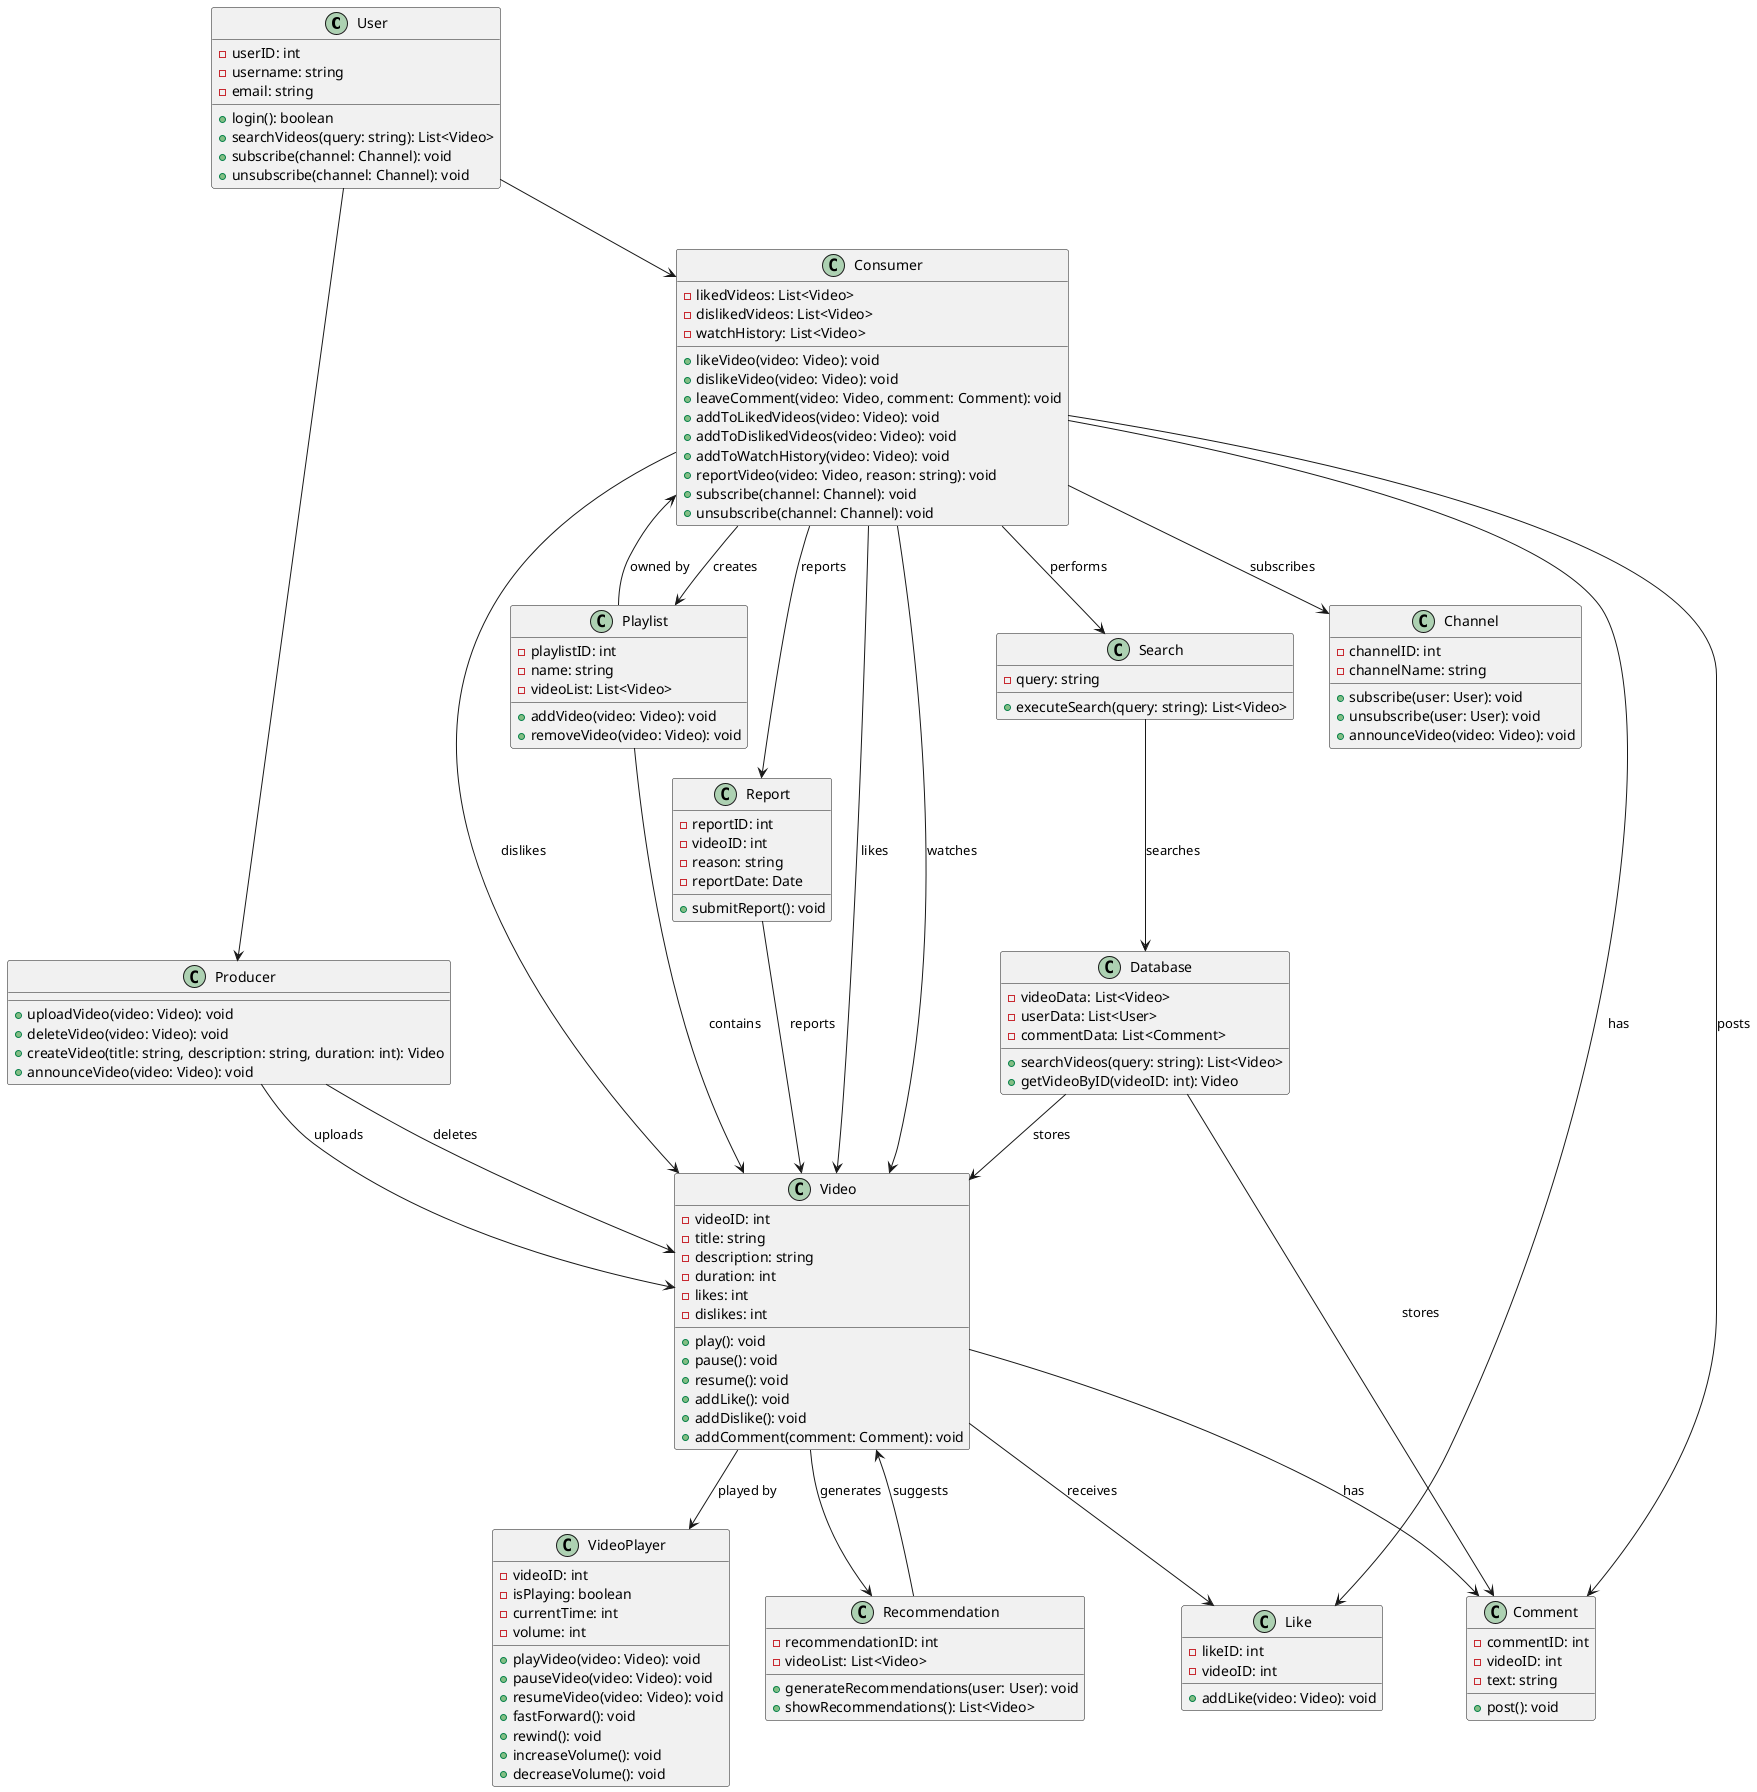 @startuml
class User {
    - userID: int
    - username: string
    - email: string
    + login(): boolean
    + searchVideos(query: string): List<Video>
    + subscribe(channel: Channel): void
    + unsubscribe(channel: Channel): void
}
User --> Consumer
User --> Producer

class Producer {
    + uploadVideo(video: Video): void
    + deleteVideo(video: Video): void
    + createVideo(title: string, description: string, duration: int): Video
    + announceVideo(video: Video): void
}
Producer --> Video : uploads
Producer --> Video : deletes

class Consumer {
    - likedVideos: List<Video>
    - dislikedVideos: List<Video>
    - watchHistory: List<Video>
    + likeVideo(video: Video): void
    + dislikeVideo(video: Video): void
    + leaveComment(video: Video, comment: Comment): void
    + addToLikedVideos(video: Video): void
    + addToDislikedVideos(video: Video): void
    + addToWatchHistory(video: Video): void
    + reportVideo(video: Video, reason: string): void
    + subscribe(channel: Channel): void
    + unsubscribe(channel: Channel): void
}
Consumer --> Comment : posts
Consumer --> Like : has
Consumer --> Video : watches
Consumer --> Search : performs
Consumer --> Playlist : creates
Consumer --> Video : likes
Consumer --> Video : dislikes
Consumer --> Report : reports
Consumer --> Channel : subscribes

class Video {
    - videoID: int
    - title: string
    - description: string
    - duration: int
    - likes: int
    - dislikes: int
    + play(): void
    + pause(): void
    + resume(): void
    + addLike(): void
    + addDislike(): void
    + addComment(comment: Comment): void
}
Video --> Comment : has
Video --> Like : receives
Video --> Recommendation : generates
Video --> VideoPlayer : played by

class Comment {
    - commentID: int
    - videoID: int
    - text: string
    + post(): void
}

class VideoPlayer {
    - videoID: int
    - isPlaying: boolean
    - currentTime: int
    - volume: int
    + playVideo(video: Video): void
    + pauseVideo(video: Video): void
    + resumeVideo(video: Video): void
    + fastForward(): void
    + rewind(): void
    + increaseVolume(): void
    + decreaseVolume(): void
}

class Like {
    - likeID: int
    - videoID: int
    + addLike(video: Video): void
}

class Recommendation {
    - recommendationID: int
    - videoList: List<Video>
    + generateRecommendations(user: User): void
    + showRecommendations(): List<Video>
}
Recommendation --> Video : suggests

class Search {
    - query: string
    + executeSearch(query: string): List<Video>
}
Search --> Database : searches

class Database {
    - videoData: List<Video>
    - userData: List<User>
    - commentData: List<Comment>
    + searchVideos(query: string): List<Video>
    + getVideoByID(videoID: int): Video
}
Database --> Video : stores
Database --> Comment : stores

class Playlist {
    - playlistID: int
    - name: string
    - videoList: List<Video>
    + addVideo(video: Video): void
    + removeVideo(video: Video): void
}
Playlist --> Video : contains
Playlist --> Consumer : owned by

class Report {
    - reportID: int
    - videoID: int
    - reason: string
    - reportDate: Date
    + submitReport(): void
}
Report --> Video : reports

class Channel {
    - channelID: int
    - channelName: string
    + subscribe(user: User): void
    + unsubscribe(user: User): void
    + announceVideo(video: Video): void
}

@enduml


